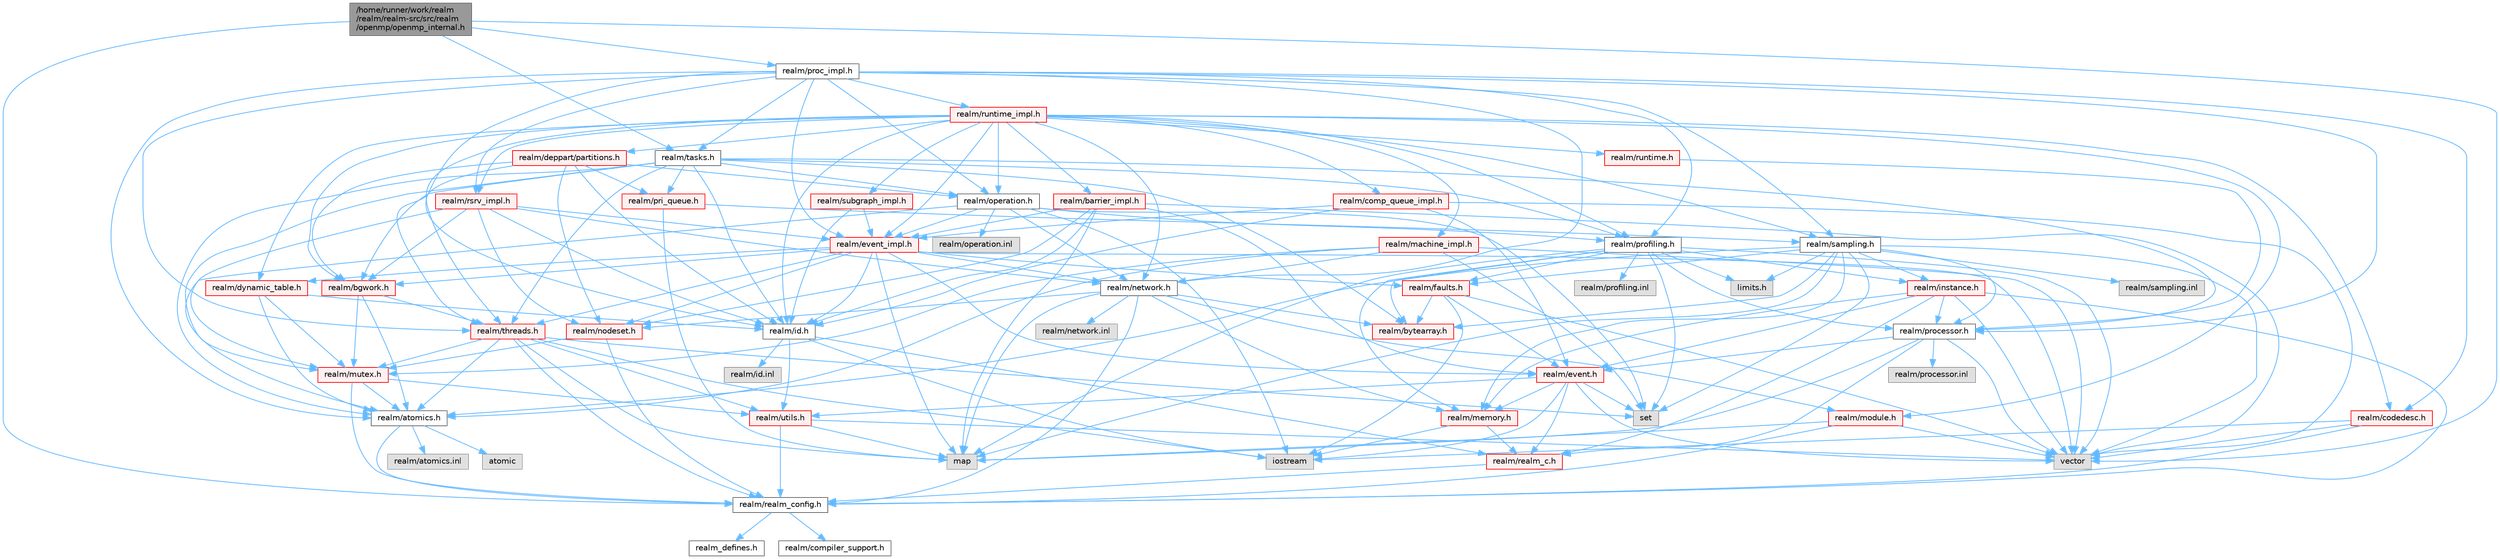 digraph "/home/runner/work/realm/realm/realm-src/src/realm/openmp/openmp_internal.h"
{
 // LATEX_PDF_SIZE
  bgcolor="transparent";
  edge [fontname=Helvetica,fontsize=10,labelfontname=Helvetica,labelfontsize=10];
  node [fontname=Helvetica,fontsize=10,shape=box,height=0.2,width=0.4];
  Node1 [id="Node000001",label="/home/runner/work/realm\l/realm/realm-src/src/realm\l/openmp/openmp_internal.h",height=0.2,width=0.4,color="gray40", fillcolor="grey60", style="filled", fontcolor="black",tooltip=" "];
  Node1 -> Node2 [id="edge1_Node000001_Node000002",color="steelblue1",style="solid",tooltip=" "];
  Node2 [id="Node000002",label="realm/realm_config.h",height=0.2,width=0.4,color="grey40", fillcolor="white", style="filled",URL="$realm__config_8h.html",tooltip=" "];
  Node2 -> Node3 [id="edge2_Node000002_Node000003",color="steelblue1",style="solid",tooltip=" "];
  Node3 [id="Node000003",label="realm_defines.h",height=0.2,width=0.4,color="grey40", fillcolor="white", style="filled",URL="$realm__defines_8h.html",tooltip=" "];
  Node2 -> Node4 [id="edge3_Node000002_Node000004",color="steelblue1",style="solid",tooltip=" "];
  Node4 [id="Node000004",label="realm/compiler_support.h",height=0.2,width=0.4,color="grey40", fillcolor="white", style="filled",URL="$compiler__support_8h.html",tooltip=" "];
  Node1 -> Node5 [id="edge4_Node000001_Node000005",color="steelblue1",style="solid",tooltip=" "];
  Node5 [id="Node000005",label="realm/proc_impl.h",height=0.2,width=0.4,color="grey40", fillcolor="white", style="filled",URL="$proc__impl_8h.html",tooltip=" "];
  Node5 -> Node6 [id="edge5_Node000005_Node000006",color="steelblue1",style="solid",tooltip=" "];
  Node6 [id="Node000006",label="realm/processor.h",height=0.2,width=0.4,color="grey40", fillcolor="white", style="filled",URL="$processor_8h.html",tooltip=" "];
  Node6 -> Node7 [id="edge6_Node000006_Node000007",color="steelblue1",style="solid",tooltip=" "];
  Node7 [id="Node000007",label="realm/realm_c.h",height=0.2,width=0.4,color="red", fillcolor="#FFF0F0", style="filled",URL="$realm__c_8h.html",tooltip=" "];
  Node7 -> Node2 [id="edge7_Node000007_Node000002",color="steelblue1",style="solid",tooltip=" "];
  Node6 -> Node10 [id="edge8_Node000006_Node000010",color="steelblue1",style="solid",tooltip=" "];
  Node10 [id="Node000010",label="realm/event.h",height=0.2,width=0.4,color="red", fillcolor="#FFF0F0", style="filled",URL="$event_8h.html",tooltip=" "];
  Node10 -> Node7 [id="edge9_Node000010_Node000007",color="steelblue1",style="solid",tooltip=" "];
  Node10 -> Node11 [id="edge10_Node000010_Node000011",color="steelblue1",style="solid",tooltip=" "];
  Node11 [id="Node000011",label="realm/utils.h",height=0.2,width=0.4,color="red", fillcolor="#FFF0F0", style="filled",URL="$utils_8h.html",tooltip=" "];
  Node11 -> Node2 [id="edge11_Node000011_Node000002",color="steelblue1",style="solid",tooltip=" "];
  Node11 -> Node14 [id="edge12_Node000011_Node000014",color="steelblue1",style="solid",tooltip=" "];
  Node14 [id="Node000014",label="vector",height=0.2,width=0.4,color="grey60", fillcolor="#E0E0E0", style="filled",tooltip=" "];
  Node11 -> Node15 [id="edge13_Node000011_Node000015",color="steelblue1",style="solid",tooltip=" "];
  Node15 [id="Node000015",label="map",height=0.2,width=0.4,color="grey60", fillcolor="#E0E0E0", style="filled",tooltip=" "];
  Node10 -> Node20 [id="edge14_Node000010_Node000020",color="steelblue1",style="solid",tooltip=" "];
  Node20 [id="Node000020",label="realm/memory.h",height=0.2,width=0.4,color="red", fillcolor="#FFF0F0", style="filled",URL="$memory_8h.html",tooltip=" "];
  Node20 -> Node7 [id="edge15_Node000020_Node000007",color="steelblue1",style="solid",tooltip=" "];
  Node20 -> Node21 [id="edge16_Node000020_Node000021",color="steelblue1",style="solid",tooltip=" "];
  Node21 [id="Node000021",label="iostream",height=0.2,width=0.4,color="grey60", fillcolor="#E0E0E0", style="filled",tooltip=" "];
  Node10 -> Node14 [id="edge17_Node000010_Node000014",color="steelblue1",style="solid",tooltip=" "];
  Node10 -> Node23 [id="edge18_Node000010_Node000023",color="steelblue1",style="solid",tooltip=" "];
  Node23 [id="Node000023",label="set",height=0.2,width=0.4,color="grey60", fillcolor="#E0E0E0", style="filled",tooltip=" "];
  Node10 -> Node21 [id="edge19_Node000010_Node000021",color="steelblue1",style="solid",tooltip=" "];
  Node6 -> Node14 [id="edge20_Node000006_Node000014",color="steelblue1",style="solid",tooltip=" "];
  Node6 -> Node15 [id="edge21_Node000006_Node000015",color="steelblue1",style="solid",tooltip=" "];
  Node6 -> Node25 [id="edge22_Node000006_Node000025",color="steelblue1",style="solid",tooltip=" "];
  Node25 [id="Node000025",label="realm/processor.inl",height=0.2,width=0.4,color="grey60", fillcolor="#E0E0E0", style="filled",tooltip=" "];
  Node5 -> Node26 [id="edge23_Node000005_Node000026",color="steelblue1",style="solid",tooltip=" "];
  Node26 [id="Node000026",label="realm/id.h",height=0.2,width=0.4,color="grey40", fillcolor="white", style="filled",URL="$id_8h.html",tooltip=" "];
  Node26 -> Node7 [id="edge24_Node000026_Node000007",color="steelblue1",style="solid",tooltip=" "];
  Node26 -> Node11 [id="edge25_Node000026_Node000011",color="steelblue1",style="solid",tooltip=" "];
  Node26 -> Node21 [id="edge26_Node000026_Node000021",color="steelblue1",style="solid",tooltip=" "];
  Node26 -> Node27 [id="edge27_Node000026_Node000027",color="steelblue1",style="solid",tooltip=" "];
  Node27 [id="Node000027",label="realm/id.inl",height=0.2,width=0.4,color="grey60", fillcolor="#E0E0E0", style="filled",tooltip=" "];
  Node5 -> Node28 [id="edge28_Node000005_Node000028",color="steelblue1",style="solid",tooltip=" "];
  Node28 [id="Node000028",label="realm/atomics.h",height=0.2,width=0.4,color="grey40", fillcolor="white", style="filled",URL="$atomics_8h.html",tooltip=" "];
  Node28 -> Node2 [id="edge29_Node000028_Node000002",color="steelblue1",style="solid",tooltip=" "];
  Node28 -> Node29 [id="edge30_Node000028_Node000029",color="steelblue1",style="solid",tooltip=" "];
  Node29 [id="Node000029",label="atomic",height=0.2,width=0.4,color="grey60", fillcolor="#E0E0E0", style="filled",tooltip=" "];
  Node28 -> Node30 [id="edge31_Node000028_Node000030",color="steelblue1",style="solid",tooltip=" "];
  Node30 [id="Node000030",label="realm/atomics.inl",height=0.2,width=0.4,color="grey60", fillcolor="#E0E0E0", style="filled",tooltip=" "];
  Node5 -> Node31 [id="edge32_Node000005_Node000031",color="steelblue1",style="solid",tooltip=" "];
  Node31 [id="Node000031",label="realm/network.h",height=0.2,width=0.4,color="grey40", fillcolor="white", style="filled",URL="$network_8h.html",tooltip=" "];
  Node31 -> Node2 [id="edge33_Node000031_Node000002",color="steelblue1",style="solid",tooltip=" "];
  Node31 -> Node32 [id="edge34_Node000031_Node000032",color="steelblue1",style="solid",tooltip=" "];
  Node32 [id="Node000032",label="realm/module.h",height=0.2,width=0.4,color="red", fillcolor="#FFF0F0", style="filled",URL="$module_8h.html",tooltip=" "];
  Node32 -> Node2 [id="edge35_Node000032_Node000002",color="steelblue1",style="solid",tooltip=" "];
  Node32 -> Node14 [id="edge36_Node000032_Node000014",color="steelblue1",style="solid",tooltip=" "];
  Node32 -> Node15 [id="edge37_Node000032_Node000015",color="steelblue1",style="solid",tooltip=" "];
  Node31 -> Node36 [id="edge38_Node000031_Node000036",color="steelblue1",style="solid",tooltip=" "];
  Node36 [id="Node000036",label="realm/nodeset.h",height=0.2,width=0.4,color="red", fillcolor="#FFF0F0", style="filled",URL="$nodeset_8h.html",tooltip=" "];
  Node36 -> Node2 [id="edge39_Node000036_Node000002",color="steelblue1",style="solid",tooltip=" "];
  Node36 -> Node37 [id="edge40_Node000036_Node000037",color="steelblue1",style="solid",tooltip=" "];
  Node37 [id="Node000037",label="realm/mutex.h",height=0.2,width=0.4,color="red", fillcolor="#FFF0F0", style="filled",URL="$mutex_8h.html",tooltip=" "];
  Node37 -> Node2 [id="edge41_Node000037_Node000002",color="steelblue1",style="solid",tooltip=" "];
  Node37 -> Node11 [id="edge42_Node000037_Node000011",color="steelblue1",style="solid",tooltip=" "];
  Node37 -> Node28 [id="edge43_Node000037_Node000028",color="steelblue1",style="solid",tooltip=" "];
  Node31 -> Node20 [id="edge44_Node000031_Node000020",color="steelblue1",style="solid",tooltip=" "];
  Node31 -> Node41 [id="edge45_Node000031_Node000041",color="steelblue1",style="solid",tooltip=" "];
  Node41 [id="Node000041",label="realm/bytearray.h",height=0.2,width=0.4,color="red", fillcolor="#FFF0F0", style="filled",URL="$bytearray_8h.html",tooltip=" "];
  Node31 -> Node15 [id="edge46_Node000031_Node000015",color="steelblue1",style="solid",tooltip=" "];
  Node31 -> Node43 [id="edge47_Node000031_Node000043",color="steelblue1",style="solid",tooltip=" "];
  Node43 [id="Node000043",label="realm/network.inl",height=0.2,width=0.4,color="grey60", fillcolor="#E0E0E0", style="filled",tooltip=" "];
  Node5 -> Node44 [id="edge48_Node000005_Node000044",color="steelblue1",style="solid",tooltip=" "];
  Node44 [id="Node000044",label="realm/operation.h",height=0.2,width=0.4,color="grey40", fillcolor="white", style="filled",URL="$operation_8h.html",tooltip=" "];
  Node44 -> Node45 [id="edge49_Node000044_Node000045",color="steelblue1",style="solid",tooltip=" "];
  Node45 [id="Node000045",label="realm/profiling.h",height=0.2,width=0.4,color="grey40", fillcolor="white", style="filled",URL="$profiling_8h.html",tooltip=" "];
  Node45 -> Node46 [id="edge50_Node000045_Node000046",color="steelblue1",style="solid",tooltip=" "];
  Node46 [id="Node000046",label="limits.h",height=0.2,width=0.4,color="grey60", fillcolor="#E0E0E0", style="filled",tooltip=" "];
  Node45 -> Node14 [id="edge51_Node000045_Node000014",color="steelblue1",style="solid",tooltip=" "];
  Node45 -> Node23 [id="edge52_Node000045_Node000023",color="steelblue1",style="solid",tooltip=" "];
  Node45 -> Node15 [id="edge53_Node000045_Node000015",color="steelblue1",style="solid",tooltip=" "];
  Node45 -> Node41 [id="edge54_Node000045_Node000041",color="steelblue1",style="solid",tooltip=" "];
  Node45 -> Node6 [id="edge55_Node000045_Node000006",color="steelblue1",style="solid",tooltip=" "];
  Node45 -> Node20 [id="edge56_Node000045_Node000020",color="steelblue1",style="solid",tooltip=" "];
  Node45 -> Node47 [id="edge57_Node000045_Node000047",color="steelblue1",style="solid",tooltip=" "];
  Node47 [id="Node000047",label="realm/instance.h",height=0.2,width=0.4,color="red", fillcolor="#FFF0F0", style="filled",URL="$instance_8h.html",tooltip=" "];
  Node47 -> Node2 [id="edge58_Node000047_Node000002",color="steelblue1",style="solid",tooltip=" "];
  Node47 -> Node7 [id="edge59_Node000047_Node000007",color="steelblue1",style="solid",tooltip=" "];
  Node47 -> Node10 [id="edge60_Node000047_Node000010",color="steelblue1",style="solid",tooltip=" "];
  Node47 -> Node20 [id="edge61_Node000047_Node000020",color="steelblue1",style="solid",tooltip=" "];
  Node47 -> Node6 [id="edge62_Node000047_Node000006",color="steelblue1",style="solid",tooltip=" "];
  Node47 -> Node14 [id="edge63_Node000047_Node000014",color="steelblue1",style="solid",tooltip=" "];
  Node45 -> Node59 [id="edge64_Node000045_Node000059",color="steelblue1",style="solid",tooltip=" "];
  Node59 [id="Node000059",label="realm/faults.h",height=0.2,width=0.4,color="red", fillcolor="#FFF0F0", style="filled",URL="$faults_8h.html",tooltip=" "];
  Node59 -> Node41 [id="edge65_Node000059_Node000041",color="steelblue1",style="solid",tooltip=" "];
  Node59 -> Node10 [id="edge66_Node000059_Node000010",color="steelblue1",style="solid",tooltip=" "];
  Node59 -> Node14 [id="edge67_Node000059_Node000014",color="steelblue1",style="solid",tooltip=" "];
  Node59 -> Node21 [id="edge68_Node000059_Node000021",color="steelblue1",style="solid",tooltip=" "];
  Node45 -> Node60 [id="edge69_Node000045_Node000060",color="steelblue1",style="solid",tooltip=" "];
  Node60 [id="Node000060",label="realm/profiling.inl",height=0.2,width=0.4,color="grey60", fillcolor="#E0E0E0", style="filled",tooltip=" "];
  Node44 -> Node61 [id="edge70_Node000044_Node000061",color="steelblue1",style="solid",tooltip=" "];
  Node61 [id="Node000061",label="realm/event_impl.h",height=0.2,width=0.4,color="red", fillcolor="#FFF0F0", style="filled",URL="$event__impl_8h.html",tooltip=" "];
  Node61 -> Node10 [id="edge71_Node000061_Node000010",color="steelblue1",style="solid",tooltip=" "];
  Node61 -> Node26 [id="edge72_Node000061_Node000026",color="steelblue1",style="solid",tooltip=" "];
  Node61 -> Node36 [id="edge73_Node000061_Node000036",color="steelblue1",style="solid",tooltip=" "];
  Node61 -> Node59 [id="edge74_Node000061_Node000059",color="steelblue1",style="solid",tooltip=" "];
  Node61 -> Node31 [id="edge75_Node000061_Node000031",color="steelblue1",style="solid",tooltip=" "];
  Node61 -> Node65 [id="edge76_Node000061_Node000065",color="steelblue1",style="solid",tooltip=" "];
  Node65 [id="Node000065",label="realm/threads.h",height=0.2,width=0.4,color="red", fillcolor="#FFF0F0", style="filled",URL="$threads_8h.html",tooltip=" "];
  Node65 -> Node2 [id="edge77_Node000065_Node000002",color="steelblue1",style="solid",tooltip=" "];
  Node65 -> Node37 [id="edge78_Node000065_Node000037",color="steelblue1",style="solid",tooltip=" "];
  Node65 -> Node28 [id="edge79_Node000065_Node000028",color="steelblue1",style="solid",tooltip=" "];
  Node65 -> Node11 [id="edge80_Node000065_Node000011",color="steelblue1",style="solid",tooltip=" "];
  Node65 -> Node23 [id="edge81_Node000065_Node000023",color="steelblue1",style="solid",tooltip=" "];
  Node65 -> Node15 [id="edge82_Node000065_Node000015",color="steelblue1",style="solid",tooltip=" "];
  Node65 -> Node21 [id="edge83_Node000065_Node000021",color="steelblue1",style="solid",tooltip=" "];
  Node61 -> Node70 [id="edge84_Node000061_Node000070",color="steelblue1",style="solid",tooltip=" "];
  Node70 [id="Node000070",label="realm/bgwork.h",height=0.2,width=0.4,color="red", fillcolor="#FFF0F0", style="filled",URL="$bgwork_8h.html",tooltip=" "];
  Node70 -> Node28 [id="edge85_Node000070_Node000028",color="steelblue1",style="solid",tooltip=" "];
  Node70 -> Node65 [id="edge86_Node000070_Node000065",color="steelblue1",style="solid",tooltip=" "];
  Node70 -> Node37 [id="edge87_Node000070_Node000037",color="steelblue1",style="solid",tooltip=" "];
  Node61 -> Node85 [id="edge88_Node000061_Node000085",color="steelblue1",style="solid",tooltip=" "];
  Node85 [id="Node000085",label="realm/dynamic_table.h",height=0.2,width=0.4,color="red", fillcolor="#FFF0F0", style="filled",URL="$dynamic__table_8h.html",tooltip=" "];
  Node85 -> Node28 [id="edge89_Node000085_Node000028",color="steelblue1",style="solid",tooltip=" "];
  Node85 -> Node26 [id="edge90_Node000085_Node000026",color="steelblue1",style="solid",tooltip=" "];
  Node85 -> Node37 [id="edge91_Node000085_Node000037",color="steelblue1",style="solid",tooltip=" "];
  Node61 -> Node14 [id="edge92_Node000061_Node000014",color="steelblue1",style="solid",tooltip=" "];
  Node61 -> Node15 [id="edge93_Node000061_Node000015",color="steelblue1",style="solid",tooltip=" "];
  Node44 -> Node28 [id="edge94_Node000044_Node000028",color="steelblue1",style="solid",tooltip=" "];
  Node44 -> Node31 [id="edge95_Node000044_Node000031",color="steelblue1",style="solid",tooltip=" "];
  Node44 -> Node23 [id="edge96_Node000044_Node000023",color="steelblue1",style="solid",tooltip=" "];
  Node44 -> Node21 [id="edge97_Node000044_Node000021",color="steelblue1",style="solid",tooltip=" "];
  Node44 -> Node88 [id="edge98_Node000044_Node000088",color="steelblue1",style="solid",tooltip=" "];
  Node88 [id="Node000088",label="realm/operation.inl",height=0.2,width=0.4,color="grey60", fillcolor="#E0E0E0", style="filled",tooltip=" "];
  Node5 -> Node45 [id="edge99_Node000005_Node000045",color="steelblue1",style="solid",tooltip=" "];
  Node5 -> Node89 [id="edge100_Node000005_Node000089",color="steelblue1",style="solid",tooltip=" "];
  Node89 [id="Node000089",label="realm/sampling.h",height=0.2,width=0.4,color="grey40", fillcolor="white", style="filled",URL="$sampling_8h.html",tooltip=" "];
  Node89 -> Node46 [id="edge101_Node000089_Node000046",color="steelblue1",style="solid",tooltip=" "];
  Node89 -> Node14 [id="edge102_Node000089_Node000014",color="steelblue1",style="solid",tooltip=" "];
  Node89 -> Node23 [id="edge103_Node000089_Node000023",color="steelblue1",style="solid",tooltip=" "];
  Node89 -> Node15 [id="edge104_Node000089_Node000015",color="steelblue1",style="solid",tooltip=" "];
  Node89 -> Node41 [id="edge105_Node000089_Node000041",color="steelblue1",style="solid",tooltip=" "];
  Node89 -> Node6 [id="edge106_Node000089_Node000006",color="steelblue1",style="solid",tooltip=" "];
  Node89 -> Node20 [id="edge107_Node000089_Node000020",color="steelblue1",style="solid",tooltip=" "];
  Node89 -> Node47 [id="edge108_Node000089_Node000047",color="steelblue1",style="solid",tooltip=" "];
  Node89 -> Node59 [id="edge109_Node000089_Node000059",color="steelblue1",style="solid",tooltip=" "];
  Node89 -> Node28 [id="edge110_Node000089_Node000028",color="steelblue1",style="solid",tooltip=" "];
  Node89 -> Node90 [id="edge111_Node000089_Node000090",color="steelblue1",style="solid",tooltip=" "];
  Node90 [id="Node000090",label="realm/sampling.inl",height=0.2,width=0.4,color="grey60", fillcolor="#E0E0E0", style="filled",tooltip=" "];
  Node5 -> Node91 [id="edge112_Node000005_Node000091",color="steelblue1",style="solid",tooltip=" "];
  Node91 [id="Node000091",label="realm/runtime_impl.h",height=0.2,width=0.4,color="red", fillcolor="#FFF0F0", style="filled",URL="$runtime__impl_8h.html",tooltip=" "];
  Node91 -> Node92 [id="edge113_Node000091_Node000092",color="steelblue1",style="solid",tooltip=" "];
  Node92 [id="Node000092",label="realm/runtime.h",height=0.2,width=0.4,color="red", fillcolor="#FFF0F0", style="filled",URL="$runtime_8h.html",tooltip=" "];
  Node92 -> Node6 [id="edge114_Node000092_Node000006",color="steelblue1",style="solid",tooltip=" "];
  Node91 -> Node26 [id="edge115_Node000091_Node000026",color="steelblue1",style="solid",tooltip=" "];
  Node91 -> Node31 [id="edge116_Node000091_Node000031",color="steelblue1",style="solid",tooltip=" "];
  Node91 -> Node44 [id="edge117_Node000091_Node000044",color="steelblue1",style="solid",tooltip=" "];
  Node91 -> Node45 [id="edge118_Node000091_Node000045",color="steelblue1",style="solid",tooltip=" "];
  Node91 -> Node85 [id="edge119_Node000091_Node000085",color="steelblue1",style="solid",tooltip=" "];
  Node91 -> Node93 [id="edge120_Node000091_Node000093",color="steelblue1",style="solid",tooltip=" "];
  Node93 [id="Node000093",label="realm/codedesc.h",height=0.2,width=0.4,color="red", fillcolor="#FFF0F0", style="filled",URL="$codedesc_8h.html",tooltip=" "];
  Node93 -> Node2 [id="edge121_Node000093_Node000002",color="steelblue1",style="solid",tooltip=" "];
  Node93 -> Node14 [id="edge122_Node000093_Node000014",color="steelblue1",style="solid",tooltip=" "];
  Node93 -> Node21 [id="edge123_Node000093_Node000021",color="steelblue1",style="solid",tooltip=" "];
  Node91 -> Node95 [id="edge124_Node000091_Node000095",color="steelblue1",style="solid",tooltip=" "];
  Node95 [id="Node000095",label="realm/deppart/partitions.h",height=0.2,width=0.4,color="red", fillcolor="#FFF0F0", style="filled",URL="$partitions_8h.html",tooltip=" "];
  Node95 -> Node26 [id="edge125_Node000095_Node000026",color="steelblue1",style="solid",tooltip=" "];
  Node95 -> Node44 [id="edge126_Node000095_Node000044",color="steelblue1",style="solid",tooltip=" "];
  Node95 -> Node65 [id="edge127_Node000095_Node000065",color="steelblue1",style="solid",tooltip=" "];
  Node95 -> Node102 [id="edge128_Node000095_Node000102",color="steelblue1",style="solid",tooltip=" "];
  Node102 [id="Node000102",label="realm/pri_queue.h",height=0.2,width=0.4,color="red", fillcolor="#FFF0F0", style="filled",URL="$pri__queue_8h.html",tooltip=" "];
  Node102 -> Node15 [id="edge129_Node000102_Node000015",color="steelblue1",style="solid",tooltip=" "];
  Node102 -> Node89 [id="edge130_Node000102_Node000089",color="steelblue1",style="solid",tooltip=" "];
  Node95 -> Node36 [id="edge131_Node000095_Node000036",color="steelblue1",style="solid",tooltip=" "];
  Node95 -> Node70 [id="edge132_Node000095_Node000070",color="steelblue1",style="solid",tooltip=" "];
  Node91 -> Node111 [id="edge133_Node000091_Node000111",color="steelblue1",style="solid",tooltip=" "];
  Node111 [id="Node000111",label="realm/comp_queue_impl.h",height=0.2,width=0.4,color="red", fillcolor="#FFF0F0", style="filled",URL="$comp__queue__impl_8h.html",tooltip=" "];
  Node111 -> Node10 [id="edge134_Node000111_Node000010",color="steelblue1",style="solid",tooltip=" "];
  Node111 -> Node26 [id="edge135_Node000111_Node000026",color="steelblue1",style="solid",tooltip=" "];
  Node111 -> Node61 [id="edge136_Node000111_Node000061",color="steelblue1",style="solid",tooltip=" "];
  Node111 -> Node14 [id="edge137_Node000111_Node000014",color="steelblue1",style="solid",tooltip=" "];
  Node91 -> Node61 [id="edge138_Node000091_Node000061",color="steelblue1",style="solid",tooltip=" "];
  Node91 -> Node112 [id="edge139_Node000091_Node000112",color="steelblue1",style="solid",tooltip=" "];
  Node112 [id="Node000112",label="realm/barrier_impl.h",height=0.2,width=0.4,color="red", fillcolor="#FFF0F0", style="filled",URL="$barrier__impl_8h.html",tooltip=" "];
  Node112 -> Node10 [id="edge140_Node000112_Node000010",color="steelblue1",style="solid",tooltip=" "];
  Node112 -> Node61 [id="edge141_Node000112_Node000061",color="steelblue1",style="solid",tooltip=" "];
  Node112 -> Node26 [id="edge142_Node000112_Node000026",color="steelblue1",style="solid",tooltip=" "];
  Node112 -> Node36 [id="edge143_Node000112_Node000036",color="steelblue1",style="solid",tooltip=" "];
  Node112 -> Node14 [id="edge144_Node000112_Node000014",color="steelblue1",style="solid",tooltip=" "];
  Node112 -> Node15 [id="edge145_Node000112_Node000015",color="steelblue1",style="solid",tooltip=" "];
  Node91 -> Node114 [id="edge146_Node000091_Node000114",color="steelblue1",style="solid",tooltip=" "];
  Node114 [id="Node000114",label="realm/rsrv_impl.h",height=0.2,width=0.4,color="red", fillcolor="#FFF0F0", style="filled",URL="$rsrv__impl_8h.html",tooltip=" "];
  Node114 -> Node26 [id="edge147_Node000114_Node000026",color="steelblue1",style="solid",tooltip=" "];
  Node114 -> Node31 [id="edge148_Node000114_Node000031",color="steelblue1",style="solid",tooltip=" "];
  Node114 -> Node36 [id="edge149_Node000114_Node000036",color="steelblue1",style="solid",tooltip=" "];
  Node114 -> Node37 [id="edge150_Node000114_Node000037",color="steelblue1",style="solid",tooltip=" "];
  Node114 -> Node70 [id="edge151_Node000114_Node000070",color="steelblue1",style="solid",tooltip=" "];
  Node114 -> Node61 [id="edge152_Node000114_Node000061",color="steelblue1",style="solid",tooltip=" "];
  Node91 -> Node117 [id="edge153_Node000091_Node000117",color="steelblue1",style="solid",tooltip=" "];
  Node117 [id="Node000117",label="realm/subgraph_impl.h",height=0.2,width=0.4,color="red", fillcolor="#FFF0F0", style="filled",URL="$subgraph__impl_8h.html",tooltip=" "];
  Node117 -> Node26 [id="edge154_Node000117_Node000026",color="steelblue1",style="solid",tooltip=" "];
  Node117 -> Node61 [id="edge155_Node000117_Node000061",color="steelblue1",style="solid",tooltip=" "];
  Node91 -> Node120 [id="edge156_Node000091_Node000120",color="steelblue1",style="solid",tooltip=" "];
  Node120 [id="Node000120",label="realm/machine_impl.h",height=0.2,width=0.4,color="red", fillcolor="#FFF0F0", style="filled",URL="$machine__impl_8h.html",tooltip=" "];
  Node120 -> Node31 [id="edge157_Node000120_Node000031",color="steelblue1",style="solid",tooltip=" "];
  Node120 -> Node37 [id="edge158_Node000120_Node000037",color="steelblue1",style="solid",tooltip=" "];
  Node120 -> Node28 [id="edge159_Node000120_Node000028",color="steelblue1",style="solid",tooltip=" "];
  Node120 -> Node14 [id="edge160_Node000120_Node000014",color="steelblue1",style="solid",tooltip=" "];
  Node120 -> Node23 [id="edge161_Node000120_Node000023",color="steelblue1",style="solid",tooltip=" "];
  Node91 -> Node65 [id="edge162_Node000091_Node000065",color="steelblue1",style="solid",tooltip=" "];
  Node91 -> Node89 [id="edge163_Node000091_Node000089",color="steelblue1",style="solid",tooltip=" "];
  Node91 -> Node32 [id="edge164_Node000091_Node000032",color="steelblue1",style="solid",tooltip=" "];
  Node91 -> Node70 [id="edge165_Node000091_Node000070",color="steelblue1",style="solid",tooltip=" "];
  Node5 -> Node61 [id="edge166_Node000005_Node000061",color="steelblue1",style="solid",tooltip=" "];
  Node5 -> Node114 [id="edge167_Node000005_Node000114",color="steelblue1",style="solid",tooltip=" "];
  Node5 -> Node125 [id="edge168_Node000005_Node000125",color="steelblue1",style="solid",tooltip=" "];
  Node125 [id="Node000125",label="realm/tasks.h",height=0.2,width=0.4,color="grey40", fillcolor="white", style="filled",URL="$tasks_8h.html",tooltip=" "];
  Node125 -> Node6 [id="edge169_Node000125_Node000006",color="steelblue1",style="solid",tooltip=" "];
  Node125 -> Node26 [id="edge170_Node000125_Node000026",color="steelblue1",style="solid",tooltip=" "];
  Node125 -> Node44 [id="edge171_Node000125_Node000044",color="steelblue1",style="solid",tooltip=" "];
  Node125 -> Node45 [id="edge172_Node000125_Node000045",color="steelblue1",style="solid",tooltip=" "];
  Node125 -> Node65 [id="edge173_Node000125_Node000065",color="steelblue1",style="solid",tooltip=" "];
  Node125 -> Node102 [id="edge174_Node000125_Node000102",color="steelblue1",style="solid",tooltip=" "];
  Node125 -> Node41 [id="edge175_Node000125_Node000041",color="steelblue1",style="solid",tooltip=" "];
  Node125 -> Node28 [id="edge176_Node000125_Node000028",color="steelblue1",style="solid",tooltip=" "];
  Node125 -> Node37 [id="edge177_Node000125_Node000037",color="steelblue1",style="solid",tooltip=" "];
  Node125 -> Node70 [id="edge178_Node000125_Node000070",color="steelblue1",style="solid",tooltip=" "];
  Node5 -> Node65 [id="edge179_Node000005_Node000065",color="steelblue1",style="solid",tooltip=" "];
  Node5 -> Node93 [id="edge180_Node000005_Node000093",color="steelblue1",style="solid",tooltip=" "];
  Node1 -> Node125 [id="edge181_Node000001_Node000125",color="steelblue1",style="solid",tooltip=" "];
  Node1 -> Node14 [id="edge182_Node000001_Node000014",color="steelblue1",style="solid",tooltip=" "];
}
